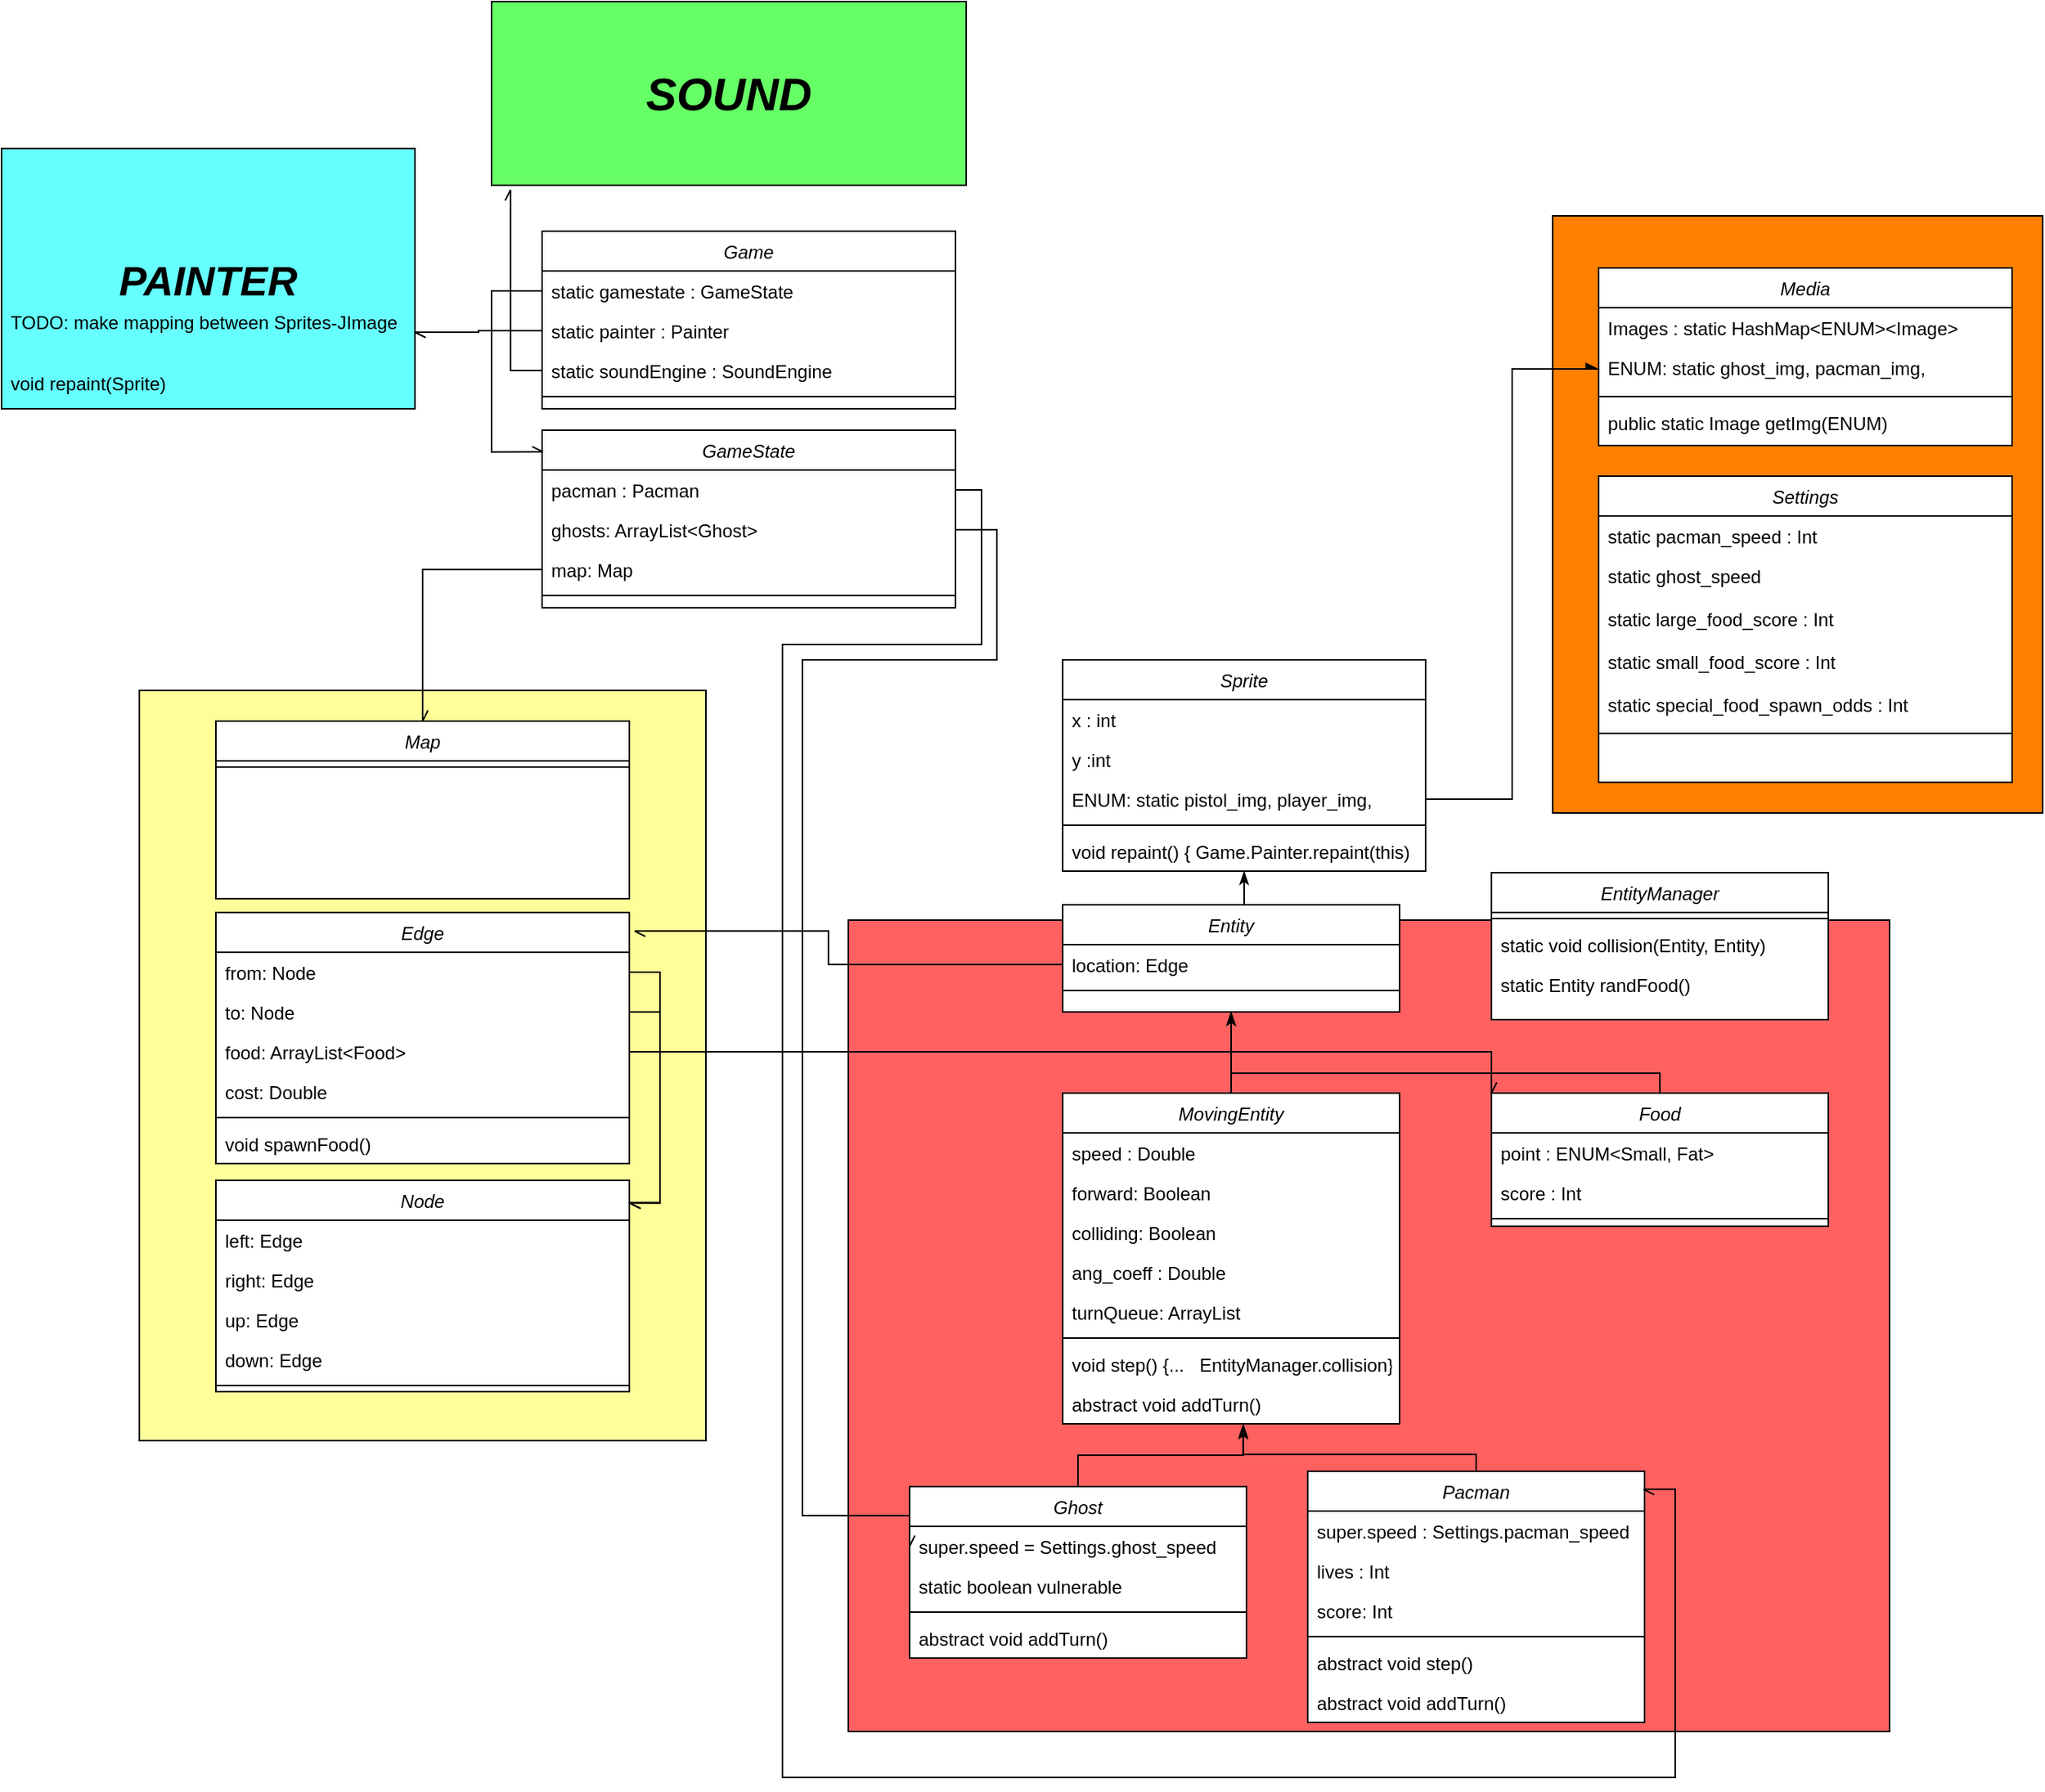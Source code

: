 <mxfile version="14.5.1" type="device"><diagram id="C5RBs43oDa-KdzZeNtuy" name="Page-1"><mxGraphModel dx="2500" dy="960" grid="1" gridSize="10" guides="1" tooltips="1" connect="1" arrows="1" fold="1" page="1" pageScale="1" pageWidth="827" pageHeight="1169" math="0" shadow="0"><root><mxCell id="WIyWlLk6GJQsqaUBKTNV-0"/><mxCell id="WIyWlLk6GJQsqaUBKTNV-1" parent="WIyWlLk6GJQsqaUBKTNV-0"/><mxCell id="W85MaR9uDIYMkd6QOl9E-99" value="" style="rounded=0;whiteSpace=wrap;html=1;fillColor=#FF8000;" parent="WIyWlLk6GJQsqaUBKTNV-1" vertex="1"><mxGeometry x="693" y="170" width="320" height="390" as="geometry"/></mxCell><mxCell id="W85MaR9uDIYMkd6QOl9E-98" value="" style="rounded=0;whiteSpace=wrap;html=1;fillColor=#FF6161;" parent="WIyWlLk6GJQsqaUBKTNV-1" vertex="1"><mxGeometry x="233" y="630" width="680" height="530" as="geometry"/></mxCell><mxCell id="W85MaR9uDIYMkd6QOl9E-97" value="" style="rounded=0;whiteSpace=wrap;html=1;fillColor=#FFFF99;" parent="WIyWlLk6GJQsqaUBKTNV-1" vertex="1"><mxGeometry x="-230" y="480" width="370" height="490" as="geometry"/></mxCell><mxCell id="W85MaR9uDIYMkd6QOl9E-0" value="Sprite" style="swimlane;fontStyle=2;align=center;verticalAlign=top;childLayout=stackLayout;horizontal=1;startSize=26;horizontalStack=0;resizeParent=1;resizeLast=0;collapsible=1;marginBottom=0;rounded=0;shadow=0;strokeWidth=1;swimlaneFillColor=#ffffff;" parent="WIyWlLk6GJQsqaUBKTNV-1" vertex="1"><mxGeometry x="373" y="460" width="237" height="138" as="geometry"><mxRectangle x="230" y="140" width="160" height="26" as="alternateBounds"/></mxGeometry></mxCell><mxCell id="W85MaR9uDIYMkd6QOl9E-1" value="x : int" style="text;align=left;verticalAlign=top;spacingLeft=4;spacingRight=4;overflow=hidden;rotatable=0;points=[[0,0.5],[1,0.5]];portConstraint=eastwest;" parent="W85MaR9uDIYMkd6QOl9E-0" vertex="1"><mxGeometry y="26" width="237" height="26" as="geometry"/></mxCell><mxCell id="W85MaR9uDIYMkd6QOl9E-2" value="y :int" style="text;align=left;verticalAlign=top;spacingLeft=4;spacingRight=4;overflow=hidden;rotatable=0;points=[[0,0.5],[1,0.5]];portConstraint=eastwest;rounded=0;shadow=0;html=0;" parent="W85MaR9uDIYMkd6QOl9E-0" vertex="1"><mxGeometry y="52" width="237" height="26" as="geometry"/></mxCell><mxCell id="W85MaR9uDIYMkd6QOl9E-3" value="ENUM: static pistol_img, player_img," style="text;align=left;verticalAlign=top;spacingLeft=4;spacingRight=4;overflow=hidden;rotatable=0;points=[[0,0.5],[1,0.5]];portConstraint=eastwest;rounded=0;shadow=0;html=0;" parent="W85MaR9uDIYMkd6QOl9E-0" vertex="1"><mxGeometry y="78" width="237" height="26" as="geometry"/></mxCell><mxCell id="RzoDyaxIPdQBZlChdOhT-20" value="" style="line;html=1;strokeWidth=1;align=left;verticalAlign=middle;spacingTop=-1;spacingLeft=3;spacingRight=3;rotatable=0;labelPosition=right;points=[];portConstraint=eastwest;" vertex="1" parent="W85MaR9uDIYMkd6QOl9E-0"><mxGeometry y="104" width="237" height="8" as="geometry"/></mxCell><mxCell id="RzoDyaxIPdQBZlChdOhT-21" value="void repaint() { Game.Painter.repaint(this)  }" style="text;align=left;verticalAlign=top;spacingLeft=4;spacingRight=4;overflow=hidden;rotatable=0;points=[[0,0.5],[1,0.5]];portConstraint=eastwest;rounded=0;shadow=0;html=0;" vertex="1" parent="W85MaR9uDIYMkd6QOl9E-0"><mxGeometry y="112" width="237" height="26" as="geometry"/></mxCell><mxCell id="W85MaR9uDIYMkd6QOl9E-4" value="Media" style="swimlane;fontStyle=2;align=center;verticalAlign=top;childLayout=stackLayout;horizontal=1;startSize=26;horizontalStack=0;resizeParent=1;resizeLast=0;collapsible=1;marginBottom=0;rounded=0;shadow=0;strokeWidth=1;swimlaneFillColor=#ffffff;" parent="WIyWlLk6GJQsqaUBKTNV-1" vertex="1"><mxGeometry x="723" y="204" width="270" height="116" as="geometry"><mxRectangle x="230" y="140" width="160" height="26" as="alternateBounds"/></mxGeometry></mxCell><mxCell id="W85MaR9uDIYMkd6QOl9E-5" value="Images : static HashMap&lt;ENUM&gt;&lt;Image&gt;" style="text;align=left;verticalAlign=top;spacingLeft=4;spacingRight=4;overflow=hidden;rotatable=0;points=[[0,0.5],[1,0.5]];portConstraint=eastwest;" parent="W85MaR9uDIYMkd6QOl9E-4" vertex="1"><mxGeometry y="26" width="270" height="26" as="geometry"/></mxCell><mxCell id="W85MaR9uDIYMkd6QOl9E-6" value="ENUM: static ghost_img, pacman_img," style="text;align=left;verticalAlign=top;spacingLeft=4;spacingRight=4;overflow=hidden;rotatable=0;points=[[0,0.5],[1,0.5]];portConstraint=eastwest;rounded=0;shadow=0;html=0;" parent="W85MaR9uDIYMkd6QOl9E-4" vertex="1"><mxGeometry y="52" width="270" height="28" as="geometry"/></mxCell><mxCell id="W85MaR9uDIYMkd6QOl9E-7" value="" style="line;html=1;strokeWidth=1;align=left;verticalAlign=middle;spacingTop=-1;spacingLeft=3;spacingRight=3;rotatable=0;labelPosition=right;points=[];portConstraint=eastwest;" parent="W85MaR9uDIYMkd6QOl9E-4" vertex="1"><mxGeometry y="80" width="270" height="8" as="geometry"/></mxCell><mxCell id="W85MaR9uDIYMkd6QOl9E-8" value="public static Image getImg(ENUM)" style="text;align=left;verticalAlign=top;spacingLeft=4;spacingRight=4;overflow=hidden;rotatable=0;points=[[0,0.5],[1,0.5]];portConstraint=eastwest;rounded=0;shadow=0;html=0;" parent="W85MaR9uDIYMkd6QOl9E-4" vertex="1"><mxGeometry y="88" width="270" height="28" as="geometry"/></mxCell><mxCell id="W85MaR9uDIYMkd6QOl9E-36" style="edgeStyle=orthogonalEdgeStyle;rounded=0;orthogonalLoop=1;jettySize=auto;html=1;exitX=0.5;exitY=0;exitDx=0;exitDy=0;entryX=0.5;entryY=1;entryDx=0;entryDy=0;endArrow=classicThin;endFill=1;" parent="WIyWlLk6GJQsqaUBKTNV-1" source="W85MaR9uDIYMkd6QOl9E-44" target="W85MaR9uDIYMkd6QOl9E-0" edge="1"><mxGeometry relative="1" as="geometry"/></mxCell><mxCell id="W85MaR9uDIYMkd6QOl9E-47" style="edgeStyle=orthogonalEdgeStyle;rounded=0;orthogonalLoop=1;jettySize=auto;html=1;exitX=0.5;exitY=0;exitDx=0;exitDy=0;entryX=0.5;entryY=1;entryDx=0;entryDy=0;endArrow=classicThin;endFill=1;" parent="WIyWlLk6GJQsqaUBKTNV-1" source="W85MaR9uDIYMkd6QOl9E-9" target="W85MaR9uDIYMkd6QOl9E-44" edge="1"><mxGeometry relative="1" as="geometry"/></mxCell><mxCell id="W85MaR9uDIYMkd6QOl9E-9" value="MovingEntity" style="swimlane;fontStyle=2;align=center;verticalAlign=top;childLayout=stackLayout;horizontal=1;startSize=26;horizontalStack=0;resizeParent=1;resizeLast=0;collapsible=1;marginBottom=0;rounded=0;shadow=0;strokeWidth=1;fillColor=#FFFFFF;swimlaneFillColor=#ffffff;" parent="WIyWlLk6GJQsqaUBKTNV-1" vertex="1"><mxGeometry x="373" y="743" width="220" height="216" as="geometry"><mxRectangle x="230" y="140" width="160" height="26" as="alternateBounds"/></mxGeometry></mxCell><mxCell id="W85MaR9uDIYMkd6QOl9E-29" value="speed : Double" style="text;align=left;verticalAlign=top;spacingLeft=4;spacingRight=4;overflow=hidden;rotatable=0;points=[[0,0.5],[1,0.5]];portConstraint=eastwest;" parent="W85MaR9uDIYMkd6QOl9E-9" vertex="1"><mxGeometry y="26" width="220" height="26" as="geometry"/></mxCell><mxCell id="W85MaR9uDIYMkd6QOl9E-93" value="forward: Boolean" style="text;align=left;verticalAlign=top;spacingLeft=4;spacingRight=4;overflow=hidden;rotatable=0;points=[[0,0.5],[1,0.5]];portConstraint=eastwest;" parent="W85MaR9uDIYMkd6QOl9E-9" vertex="1"><mxGeometry y="52" width="220" height="26" as="geometry"/></mxCell><mxCell id="RzoDyaxIPdQBZlChdOhT-8" value="colliding: Boolean" style="text;align=left;verticalAlign=top;spacingLeft=4;spacingRight=4;overflow=hidden;rotatable=0;points=[[0,0.5],[1,0.5]];portConstraint=eastwest;" vertex="1" parent="W85MaR9uDIYMkd6QOl9E-9"><mxGeometry y="78" width="220" height="26" as="geometry"/></mxCell><mxCell id="W85MaR9uDIYMkd6QOl9E-10" value="ang_coeff : Double" style="text;align=left;verticalAlign=top;spacingLeft=4;spacingRight=4;overflow=hidden;rotatable=0;points=[[0,0.5],[1,0.5]];portConstraint=eastwest;" parent="W85MaR9uDIYMkd6QOl9E-9" vertex="1"><mxGeometry y="104" width="220" height="26" as="geometry"/></mxCell><mxCell id="W85MaR9uDIYMkd6QOl9E-26" value="turnQueue: ArrayList" style="text;align=left;verticalAlign=top;spacingLeft=4;spacingRight=4;overflow=hidden;rotatable=0;points=[[0,0.5],[1,0.5]];portConstraint=eastwest;" parent="W85MaR9uDIYMkd6QOl9E-9" vertex="1"><mxGeometry y="130" width="220" height="26" as="geometry"/></mxCell><mxCell id="W85MaR9uDIYMkd6QOl9E-15" value="" style="line;html=1;strokeWidth=1;align=left;verticalAlign=middle;spacingTop=-1;spacingLeft=3;spacingRight=3;rotatable=0;labelPosition=right;points=[];portConstraint=eastwest;" parent="W85MaR9uDIYMkd6QOl9E-9" vertex="1"><mxGeometry y="156" width="220" height="8" as="geometry"/></mxCell><mxCell id="W85MaR9uDIYMkd6QOl9E-12" value="void step() {...   EntityManager.collision}" style="text;align=left;verticalAlign=top;spacingLeft=4;spacingRight=4;overflow=hidden;rotatable=0;points=[[0,0.5],[1,0.5]];portConstraint=eastwest;rounded=0;shadow=0;html=0;" parent="W85MaR9uDIYMkd6QOl9E-9" vertex="1"><mxGeometry y="164" width="220" height="26" as="geometry"/></mxCell><mxCell id="W85MaR9uDIYMkd6QOl9E-25" value="abstract void addTurn()" style="text;align=left;verticalAlign=top;spacingLeft=4;spacingRight=4;overflow=hidden;rotatable=0;points=[[0,0.5],[1,0.5]];portConstraint=eastwest;rounded=0;shadow=0;html=0;" parent="W85MaR9uDIYMkd6QOl9E-9" vertex="1"><mxGeometry y="190" width="220" height="26" as="geometry"/></mxCell><mxCell id="W85MaR9uDIYMkd6QOl9E-13" style="edgeStyle=orthogonalEdgeStyle;rounded=0;orthogonalLoop=1;jettySize=auto;html=1;exitX=1;exitY=0.5;exitDx=0;exitDy=0;entryX=0;entryY=0.5;entryDx=0;entryDy=0;endArrow=async;endFill=1;" parent="WIyWlLk6GJQsqaUBKTNV-1" source="W85MaR9uDIYMkd6QOl9E-3" target="W85MaR9uDIYMkd6QOl9E-6" edge="1"><mxGeometry relative="1" as="geometry"/></mxCell><mxCell id="W85MaR9uDIYMkd6QOl9E-34" style="edgeStyle=orthogonalEdgeStyle;rounded=0;orthogonalLoop=1;jettySize=auto;html=1;exitX=0.5;exitY=0;exitDx=0;exitDy=0;entryX=0.536;entryY=1.038;entryDx=0;entryDy=0;entryPerimeter=0;endArrow=classicThin;endFill=1;" parent="WIyWlLk6GJQsqaUBKTNV-1" source="W85MaR9uDIYMkd6QOl9E-17" target="W85MaR9uDIYMkd6QOl9E-25" edge="1"><mxGeometry relative="1" as="geometry"/></mxCell><mxCell id="W85MaR9uDIYMkd6QOl9E-17" value="Ghost" style="swimlane;fontStyle=2;align=center;verticalAlign=top;childLayout=stackLayout;horizontal=1;startSize=26;horizontalStack=0;resizeParent=1;resizeLast=0;collapsible=1;marginBottom=0;rounded=0;shadow=0;strokeWidth=1;swimlaneFillColor=#ffffff;" parent="WIyWlLk6GJQsqaUBKTNV-1" vertex="1"><mxGeometry x="273" y="1000" width="220" height="112" as="geometry"><mxRectangle x="230" y="140" width="160" height="26" as="alternateBounds"/></mxGeometry></mxCell><mxCell id="W85MaR9uDIYMkd6QOl9E-30" value="super.speed = Settings.ghost_speed" style="text;align=left;verticalAlign=top;spacingLeft=4;spacingRight=4;overflow=hidden;rotatable=0;points=[[0,0.5],[1,0.5]];portConstraint=eastwest;" parent="W85MaR9uDIYMkd6QOl9E-17" vertex="1"><mxGeometry y="26" width="220" height="26" as="geometry"/></mxCell><mxCell id="W85MaR9uDIYMkd6QOl9E-24" value="static boolean vulnerable" style="text;align=left;verticalAlign=top;spacingLeft=4;spacingRight=4;overflow=hidden;rotatable=0;points=[[0,0.5],[1,0.5]];portConstraint=eastwest;rounded=0;shadow=0;html=0;" parent="W85MaR9uDIYMkd6QOl9E-17" vertex="1"><mxGeometry y="52" width="220" height="26" as="geometry"/></mxCell><mxCell id="W85MaR9uDIYMkd6QOl9E-19" value="" style="line;html=1;strokeWidth=1;align=left;verticalAlign=middle;spacingTop=-1;spacingLeft=3;spacingRight=3;rotatable=0;labelPosition=right;points=[];portConstraint=eastwest;" parent="W85MaR9uDIYMkd6QOl9E-17" vertex="1"><mxGeometry y="78" width="220" height="8" as="geometry"/></mxCell><mxCell id="W85MaR9uDIYMkd6QOl9E-27" value="abstract void addTurn()" style="text;align=left;verticalAlign=top;spacingLeft=4;spacingRight=4;overflow=hidden;rotatable=0;points=[[0,0.5],[1,0.5]];portConstraint=eastwest;rounded=0;shadow=0;html=0;" parent="W85MaR9uDIYMkd6QOl9E-17" vertex="1"><mxGeometry y="86" width="220" height="26" as="geometry"/></mxCell><mxCell id="W85MaR9uDIYMkd6QOl9E-21" value="Pacman" style="swimlane;fontStyle=2;align=center;verticalAlign=top;childLayout=stackLayout;horizontal=1;startSize=26;horizontalStack=0;resizeParent=1;resizeLast=0;collapsible=1;marginBottom=0;rounded=0;shadow=0;strokeWidth=1;swimlaneFillColor=#ffffff;" parent="WIyWlLk6GJQsqaUBKTNV-1" vertex="1"><mxGeometry x="533" y="990" width="220" height="164" as="geometry"><mxRectangle x="230" y="140" width="160" height="26" as="alternateBounds"/></mxGeometry></mxCell><mxCell id="W85MaR9uDIYMkd6QOl9E-31" value="super.speed : Settings.pacman_speed" style="text;align=left;verticalAlign=top;spacingLeft=4;spacingRight=4;overflow=hidden;rotatable=0;points=[[0,0.5],[1,0.5]];portConstraint=eastwest;" parent="W85MaR9uDIYMkd6QOl9E-21" vertex="1"><mxGeometry y="26" width="220" height="26" as="geometry"/></mxCell><mxCell id="W85MaR9uDIYMkd6QOl9E-32" value="lives : Int" style="text;align=left;verticalAlign=top;spacingLeft=4;spacingRight=4;overflow=hidden;rotatable=0;points=[[0,0.5],[1,0.5]];portConstraint=eastwest;" parent="W85MaR9uDIYMkd6QOl9E-21" vertex="1"><mxGeometry y="52" width="220" height="26" as="geometry"/></mxCell><mxCell id="W85MaR9uDIYMkd6QOl9E-33" value="score: Int" style="text;align=left;verticalAlign=top;spacingLeft=4;spacingRight=4;overflow=hidden;rotatable=0;points=[[0,0.5],[1,0.5]];portConstraint=eastwest;" parent="W85MaR9uDIYMkd6QOl9E-21" vertex="1"><mxGeometry y="78" width="220" height="26" as="geometry"/></mxCell><mxCell id="W85MaR9uDIYMkd6QOl9E-22" value="" style="line;html=1;strokeWidth=1;align=left;verticalAlign=middle;spacingTop=-1;spacingLeft=3;spacingRight=3;rotatable=0;labelPosition=right;points=[];portConstraint=eastwest;" parent="W85MaR9uDIYMkd6QOl9E-21" vertex="1"><mxGeometry y="104" width="220" height="8" as="geometry"/></mxCell><mxCell id="W85MaR9uDIYMkd6QOl9E-23" value="abstract void step()" style="text;align=left;verticalAlign=top;spacingLeft=4;spacingRight=4;overflow=hidden;rotatable=0;points=[[0,0.5],[1,0.5]];portConstraint=eastwest;rounded=0;shadow=0;html=0;" parent="W85MaR9uDIYMkd6QOl9E-21" vertex="1"><mxGeometry y="112" width="220" height="26" as="geometry"/></mxCell><mxCell id="W85MaR9uDIYMkd6QOl9E-28" value="abstract void addTurn()" style="text;align=left;verticalAlign=top;spacingLeft=4;spacingRight=4;overflow=hidden;rotatable=0;points=[[0,0.5],[1,0.5]];portConstraint=eastwest;rounded=0;shadow=0;html=0;" parent="W85MaR9uDIYMkd6QOl9E-21" vertex="1"><mxGeometry y="138" width="220" height="26" as="geometry"/></mxCell><mxCell id="W85MaR9uDIYMkd6QOl9E-35" style="edgeStyle=orthogonalEdgeStyle;rounded=0;orthogonalLoop=1;jettySize=auto;html=1;exitX=0.5;exitY=0;exitDx=0;exitDy=0;entryX=0.536;entryY=1;entryDx=0;entryDy=0;entryPerimeter=0;endArrow=classicThin;endFill=1;" parent="WIyWlLk6GJQsqaUBKTNV-1" source="W85MaR9uDIYMkd6QOl9E-21" target="W85MaR9uDIYMkd6QOl9E-25" edge="1"><mxGeometry relative="1" as="geometry"><mxPoint x="443" y="760" as="sourcePoint"/><mxPoint x="550.92" y="714.988" as="targetPoint"/><Array as="points"><mxPoint x="643" y="979"/><mxPoint x="491" y="979"/></Array></mxGeometry></mxCell><mxCell id="W85MaR9uDIYMkd6QOl9E-37" value="EntityManager" style="swimlane;fontStyle=2;align=center;verticalAlign=top;childLayout=stackLayout;horizontal=1;startSize=26;horizontalStack=0;resizeParent=1;resizeLast=0;collapsible=1;marginBottom=0;rounded=0;shadow=0;strokeWidth=1;swimlaneFillColor=#ffffff;" parent="WIyWlLk6GJQsqaUBKTNV-1" vertex="1"><mxGeometry x="653" y="599" width="220" height="96" as="geometry"><mxRectangle x="230" y="140" width="160" height="26" as="alternateBounds"/></mxGeometry></mxCell><mxCell id="W85MaR9uDIYMkd6QOl9E-41" value="" style="line;html=1;strokeWidth=1;align=left;verticalAlign=middle;spacingTop=-1;spacingLeft=3;spacingRight=3;rotatable=0;labelPosition=right;points=[];portConstraint=eastwest;" parent="W85MaR9uDIYMkd6QOl9E-37" vertex="1"><mxGeometry y="26" width="220" height="8" as="geometry"/></mxCell><mxCell id="W85MaR9uDIYMkd6QOl9E-42" value="static void collision(Entity, Entity)" style="text;align=left;verticalAlign=top;spacingLeft=4;spacingRight=4;overflow=hidden;rotatable=0;points=[[0,0.5],[1,0.5]];portConstraint=eastwest;rounded=0;shadow=0;html=0;" parent="W85MaR9uDIYMkd6QOl9E-37" vertex="1"><mxGeometry y="34" width="220" height="26" as="geometry"/></mxCell><mxCell id="W85MaR9uDIYMkd6QOl9E-65" value="static Entity randFood()" style="text;align=left;verticalAlign=top;spacingLeft=4;spacingRight=4;overflow=hidden;rotatable=0;points=[[0,0.5],[1,0.5]];portConstraint=eastwest;rounded=0;shadow=0;html=0;" parent="W85MaR9uDIYMkd6QOl9E-37" vertex="1"><mxGeometry y="60" width="220" height="26" as="geometry"/></mxCell><mxCell id="W85MaR9uDIYMkd6QOl9E-44" value="Entity&#10;" style="swimlane;fontStyle=2;align=center;verticalAlign=top;childLayout=stackLayout;horizontal=1;startSize=26;horizontalStack=0;resizeParent=1;resizeLast=0;collapsible=1;marginBottom=0;rounded=0;shadow=0;strokeWidth=1;swimlaneFillColor=#ffffff;" parent="WIyWlLk6GJQsqaUBKTNV-1" vertex="1"><mxGeometry x="373" y="620" width="220" height="70" as="geometry"><mxRectangle x="230" y="140" width="160" height="26" as="alternateBounds"/></mxGeometry></mxCell><mxCell id="W85MaR9uDIYMkd6QOl9E-92" value="location: Edge" style="text;align=left;verticalAlign=top;spacingLeft=4;spacingRight=4;overflow=hidden;rotatable=0;points=[[0,0.5],[1,0.5]];portConstraint=eastwest;rounded=0;shadow=0;html=0;" parent="W85MaR9uDIYMkd6QOl9E-44" vertex="1"><mxGeometry y="26" width="220" height="26" as="geometry"/></mxCell><mxCell id="W85MaR9uDIYMkd6QOl9E-45" value="" style="line;html=1;strokeWidth=1;align=left;verticalAlign=middle;spacingTop=-1;spacingLeft=3;spacingRight=3;rotatable=0;labelPosition=right;points=[];portConstraint=eastwest;" parent="W85MaR9uDIYMkd6QOl9E-44" vertex="1"><mxGeometry y="52" width="220" height="8" as="geometry"/></mxCell><mxCell id="W85MaR9uDIYMkd6QOl9E-64" style="edgeStyle=orthogonalEdgeStyle;rounded=0;orthogonalLoop=1;jettySize=auto;html=1;exitX=0.5;exitY=0;exitDx=0;exitDy=0;entryX=0.5;entryY=1;entryDx=0;entryDy=0;endArrow=classicThin;endFill=1;" parent="WIyWlLk6GJQsqaUBKTNV-1" source="W85MaR9uDIYMkd6QOl9E-48" target="W85MaR9uDIYMkd6QOl9E-44" edge="1"><mxGeometry relative="1" as="geometry"><Array as="points"><mxPoint x="763" y="730"/><mxPoint x="483" y="730"/></Array></mxGeometry></mxCell><mxCell id="W85MaR9uDIYMkd6QOl9E-48" value="Food" style="swimlane;fontStyle=2;align=center;verticalAlign=top;childLayout=stackLayout;horizontal=1;startSize=26;horizontalStack=0;resizeParent=1;resizeLast=0;collapsible=1;marginBottom=0;rounded=0;shadow=0;strokeWidth=1;swimlaneFillColor=#ffffff;" parent="WIyWlLk6GJQsqaUBKTNV-1" vertex="1"><mxGeometry x="653" y="743" width="220" height="87" as="geometry"><mxRectangle x="230" y="140" width="160" height="26" as="alternateBounds"/></mxGeometry></mxCell><mxCell id="W85MaR9uDIYMkd6QOl9E-49" value="point : ENUM&lt;Small, Fat&gt;" style="text;align=left;verticalAlign=top;spacingLeft=4;spacingRight=4;overflow=hidden;rotatable=0;points=[[0,0.5],[1,0.5]];portConstraint=eastwest;" parent="W85MaR9uDIYMkd6QOl9E-48" vertex="1"><mxGeometry y="26" width="220" height="26" as="geometry"/></mxCell><mxCell id="W85MaR9uDIYMkd6QOl9E-50" value="score : Int" style="text;align=left;verticalAlign=top;spacingLeft=4;spacingRight=4;overflow=hidden;rotatable=0;points=[[0,0.5],[1,0.5]];portConstraint=eastwest;" parent="W85MaR9uDIYMkd6QOl9E-48" vertex="1"><mxGeometry y="52" width="220" height="26" as="geometry"/></mxCell><mxCell id="W85MaR9uDIYMkd6QOl9E-52" value="" style="line;html=1;strokeWidth=1;align=left;verticalAlign=middle;spacingTop=-1;spacingLeft=3;spacingRight=3;rotatable=0;labelPosition=right;points=[];portConstraint=eastwest;" parent="W85MaR9uDIYMkd6QOl9E-48" vertex="1"><mxGeometry y="78" width="220" height="8" as="geometry"/></mxCell><mxCell id="W85MaR9uDIYMkd6QOl9E-55" value="Settings" style="swimlane;fontStyle=2;align=center;verticalAlign=top;childLayout=stackLayout;horizontal=1;startSize=26;horizontalStack=0;resizeParent=1;resizeLast=0;collapsible=1;marginBottom=0;rounded=0;shadow=0;strokeWidth=1;swimlaneFillColor=#ffffff;" parent="WIyWlLk6GJQsqaUBKTNV-1" vertex="1"><mxGeometry x="723" y="340" width="270" height="200" as="geometry"><mxRectangle x="230" y="140" width="160" height="26" as="alternateBounds"/></mxGeometry></mxCell><mxCell id="W85MaR9uDIYMkd6QOl9E-56" value="static pacman_speed : Int" style="text;align=left;verticalAlign=top;spacingLeft=4;spacingRight=4;overflow=hidden;rotatable=0;points=[[0,0.5],[1,0.5]];portConstraint=eastwest;" parent="W85MaR9uDIYMkd6QOl9E-55" vertex="1"><mxGeometry y="26" width="270" height="26" as="geometry"/></mxCell><mxCell id="W85MaR9uDIYMkd6QOl9E-57" value="static ghost_speed" style="text;align=left;verticalAlign=top;spacingLeft=4;spacingRight=4;overflow=hidden;rotatable=0;points=[[0,0.5],[1,0.5]];portConstraint=eastwest;rounded=0;shadow=0;html=0;" parent="W85MaR9uDIYMkd6QOl9E-55" vertex="1"><mxGeometry y="52" width="270" height="28" as="geometry"/></mxCell><mxCell id="W85MaR9uDIYMkd6QOl9E-60" value="static large_food_score : Int" style="text;align=left;verticalAlign=top;spacingLeft=4;spacingRight=4;overflow=hidden;rotatable=0;points=[[0,0.5],[1,0.5]];portConstraint=eastwest;rounded=0;shadow=0;html=0;" parent="W85MaR9uDIYMkd6QOl9E-55" vertex="1"><mxGeometry y="80" width="270" height="28" as="geometry"/></mxCell><mxCell id="W85MaR9uDIYMkd6QOl9E-61" value="static small_food_score : Int" style="text;align=left;verticalAlign=top;spacingLeft=4;spacingRight=4;overflow=hidden;rotatable=0;points=[[0,0.5],[1,0.5]];portConstraint=eastwest;rounded=0;shadow=0;html=0;" parent="W85MaR9uDIYMkd6QOl9E-55" vertex="1"><mxGeometry y="108" width="270" height="28" as="geometry"/></mxCell><mxCell id="W85MaR9uDIYMkd6QOl9E-63" value="static special_food_spawn_odds : Int" style="text;align=left;verticalAlign=top;spacingLeft=4;spacingRight=4;overflow=hidden;rotatable=0;points=[[0,0.5],[1,0.5]];portConstraint=eastwest;rounded=0;shadow=0;html=0;" parent="W85MaR9uDIYMkd6QOl9E-55" vertex="1"><mxGeometry y="136" width="270" height="28" as="geometry"/></mxCell><mxCell id="W85MaR9uDIYMkd6QOl9E-58" value="" style="line;html=1;strokeWidth=1;align=left;verticalAlign=middle;spacingTop=-1;spacingLeft=3;spacingRight=3;rotatable=0;labelPosition=right;points=[];portConstraint=eastwest;" parent="W85MaR9uDIYMkd6QOl9E-55" vertex="1"><mxGeometry y="164" width="270" height="8" as="geometry"/></mxCell><mxCell id="W85MaR9uDIYMkd6QOl9E-70" value="Map" style="swimlane;fontStyle=2;align=center;verticalAlign=top;childLayout=stackLayout;horizontal=1;startSize=26;horizontalStack=0;resizeParent=1;resizeLast=0;collapsible=1;marginBottom=0;rounded=0;shadow=0;strokeWidth=1;swimlaneFillColor=#ffffff;" parent="WIyWlLk6GJQsqaUBKTNV-1" vertex="1"><mxGeometry x="-180" y="500" width="270" height="116" as="geometry"><mxRectangle x="-150" y="360" width="160" height="26" as="alternateBounds"/></mxGeometry></mxCell><mxCell id="W85MaR9uDIYMkd6QOl9E-73" value="" style="line;html=1;strokeWidth=1;align=left;verticalAlign=middle;spacingTop=-1;spacingLeft=3;spacingRight=3;rotatable=0;labelPosition=right;points=[];portConstraint=eastwest;" parent="W85MaR9uDIYMkd6QOl9E-70" vertex="1"><mxGeometry y="26" width="270" height="8" as="geometry"/></mxCell><mxCell id="W85MaR9uDIYMkd6QOl9E-75" value="GameState" style="swimlane;fontStyle=2;align=center;verticalAlign=top;childLayout=stackLayout;horizontal=1;startSize=26;horizontalStack=0;resizeParent=1;resizeLast=0;collapsible=1;marginBottom=0;rounded=0;shadow=0;strokeWidth=1;swimlaneFillColor=#ffffff;" parent="WIyWlLk6GJQsqaUBKTNV-1" vertex="1"><mxGeometry x="33" y="310" width="270" height="116" as="geometry"><mxRectangle x="230" y="140" width="160" height="26" as="alternateBounds"/></mxGeometry></mxCell><mxCell id="W85MaR9uDIYMkd6QOl9E-78" value="pacman : Pacman" style="text;align=left;verticalAlign=top;spacingLeft=4;spacingRight=4;overflow=hidden;rotatable=0;points=[[0,0.5],[1,0.5]];portConstraint=eastwest;" parent="W85MaR9uDIYMkd6QOl9E-75" vertex="1"><mxGeometry y="26" width="270" height="26" as="geometry"/></mxCell><mxCell id="W85MaR9uDIYMkd6QOl9E-79" value="ghosts: ArrayList&lt;Ghost&gt;" style="text;align=left;verticalAlign=top;spacingLeft=4;spacingRight=4;overflow=hidden;rotatable=0;points=[[0,0.5],[1,0.5]];portConstraint=eastwest;" parent="W85MaR9uDIYMkd6QOl9E-75" vertex="1"><mxGeometry y="52" width="270" height="26" as="geometry"/></mxCell><mxCell id="W85MaR9uDIYMkd6QOl9E-96" value="map: Map" style="text;align=left;verticalAlign=top;spacingLeft=4;spacingRight=4;overflow=hidden;rotatable=0;points=[[0,0.5],[1,0.5]];portConstraint=eastwest;" parent="W85MaR9uDIYMkd6QOl9E-75" vertex="1"><mxGeometry y="78" width="270" height="26" as="geometry"/></mxCell><mxCell id="W85MaR9uDIYMkd6QOl9E-76" value="" style="line;html=1;strokeWidth=1;align=left;verticalAlign=middle;spacingTop=-1;spacingLeft=3;spacingRight=3;rotatable=0;labelPosition=right;points=[];portConstraint=eastwest;" parent="W85MaR9uDIYMkd6QOl9E-75" vertex="1"><mxGeometry y="104" width="270" height="8" as="geometry"/></mxCell><mxCell id="W85MaR9uDIYMkd6QOl9E-80" value="Edge" style="swimlane;fontStyle=2;align=center;verticalAlign=top;childLayout=stackLayout;horizontal=1;startSize=26;horizontalStack=0;resizeParent=1;resizeLast=0;collapsible=1;marginBottom=0;rounded=0;shadow=0;strokeWidth=1;swimlaneFillColor=#ffffff;" parent="WIyWlLk6GJQsqaUBKTNV-1" vertex="1"><mxGeometry x="-180" y="625" width="270" height="164" as="geometry"><mxRectangle x="230" y="140" width="160" height="26" as="alternateBounds"/></mxGeometry></mxCell><mxCell id="W85MaR9uDIYMkd6QOl9E-89" value="from: Node" style="text;align=left;verticalAlign=top;spacingLeft=4;spacingRight=4;overflow=hidden;rotatable=0;points=[[0,0.5],[1,0.5]];portConstraint=eastwest;" parent="W85MaR9uDIYMkd6QOl9E-80" vertex="1"><mxGeometry y="26" width="270" height="26" as="geometry"/></mxCell><mxCell id="W85MaR9uDIYMkd6QOl9E-90" value="to: Node" style="text;align=left;verticalAlign=top;spacingLeft=4;spacingRight=4;overflow=hidden;rotatable=0;points=[[0,0.5],[1,0.5]];portConstraint=eastwest;" parent="W85MaR9uDIYMkd6QOl9E-80" vertex="1"><mxGeometry y="52" width="270" height="26" as="geometry"/></mxCell><mxCell id="W85MaR9uDIYMkd6QOl9E-91" value="food: ArrayList&lt;Food&gt;" style="text;align=left;verticalAlign=top;spacingLeft=4;spacingRight=4;overflow=hidden;rotatable=0;points=[[0,0.5],[1,0.5]];portConstraint=eastwest;" parent="W85MaR9uDIYMkd6QOl9E-80" vertex="1"><mxGeometry y="78" width="270" height="26" as="geometry"/></mxCell><mxCell id="W85MaR9uDIYMkd6QOl9E-95" value="cost: Double" style="text;align=left;verticalAlign=top;spacingLeft=4;spacingRight=4;overflow=hidden;rotatable=0;points=[[0,0.5],[1,0.5]];portConstraint=eastwest;" parent="W85MaR9uDIYMkd6QOl9E-80" vertex="1"><mxGeometry y="104" width="270" height="26" as="geometry"/></mxCell><mxCell id="W85MaR9uDIYMkd6QOl9E-81" value="" style="line;html=1;strokeWidth=1;align=left;verticalAlign=middle;spacingTop=-1;spacingLeft=3;spacingRight=3;rotatable=0;labelPosition=right;points=[];portConstraint=eastwest;" parent="W85MaR9uDIYMkd6QOl9E-80" vertex="1"><mxGeometry y="130" width="270" height="8" as="geometry"/></mxCell><mxCell id="W85MaR9uDIYMkd6QOl9E-94" value="void spawnFood()" style="text;align=left;verticalAlign=top;spacingLeft=4;spacingRight=4;overflow=hidden;rotatable=0;points=[[0,0.5],[1,0.5]];portConstraint=eastwest;" parent="W85MaR9uDIYMkd6QOl9E-80" vertex="1"><mxGeometry y="138" width="270" height="26" as="geometry"/></mxCell><mxCell id="W85MaR9uDIYMkd6QOl9E-82" value="Node" style="swimlane;fontStyle=2;align=center;verticalAlign=top;childLayout=stackLayout;horizontal=1;startSize=26;horizontalStack=0;resizeParent=1;resizeLast=0;collapsible=1;marginBottom=0;rounded=0;shadow=0;strokeWidth=1;swimlaneFillColor=#ffffff;" parent="WIyWlLk6GJQsqaUBKTNV-1" vertex="1"><mxGeometry x="-180" y="800" width="270" height="138" as="geometry"><mxRectangle x="230" y="140" width="160" height="26" as="alternateBounds"/></mxGeometry></mxCell><mxCell id="W85MaR9uDIYMkd6QOl9E-85" value="left: Edge" style="text;align=left;verticalAlign=top;spacingLeft=4;spacingRight=4;overflow=hidden;rotatable=0;points=[[0,0.5],[1,0.5]];portConstraint=eastwest;" parent="W85MaR9uDIYMkd6QOl9E-82" vertex="1"><mxGeometry y="26" width="270" height="26" as="geometry"/></mxCell><mxCell id="W85MaR9uDIYMkd6QOl9E-86" value="right: Edge" style="text;align=left;verticalAlign=top;spacingLeft=4;spacingRight=4;overflow=hidden;rotatable=0;points=[[0,0.5],[1,0.5]];portConstraint=eastwest;" parent="W85MaR9uDIYMkd6QOl9E-82" vertex="1"><mxGeometry y="52" width="270" height="26" as="geometry"/></mxCell><mxCell id="W85MaR9uDIYMkd6QOl9E-87" value="up: Edge" style="text;align=left;verticalAlign=top;spacingLeft=4;spacingRight=4;overflow=hidden;rotatable=0;points=[[0,0.5],[1,0.5]];portConstraint=eastwest;" parent="W85MaR9uDIYMkd6QOl9E-82" vertex="1"><mxGeometry y="78" width="270" height="26" as="geometry"/></mxCell><mxCell id="W85MaR9uDIYMkd6QOl9E-88" value="down: Edge" style="text;align=left;verticalAlign=top;spacingLeft=4;spacingRight=4;overflow=hidden;rotatable=0;points=[[0,0.5],[1,0.5]];portConstraint=eastwest;" parent="W85MaR9uDIYMkd6QOl9E-82" vertex="1"><mxGeometry y="104" width="270" height="26" as="geometry"/></mxCell><mxCell id="W85MaR9uDIYMkd6QOl9E-83" value="" style="line;html=1;strokeWidth=1;align=left;verticalAlign=middle;spacingTop=-1;spacingLeft=3;spacingRight=3;rotatable=0;labelPosition=right;points=[];portConstraint=eastwest;" parent="W85MaR9uDIYMkd6QOl9E-82" vertex="1"><mxGeometry y="130" width="270" height="8" as="geometry"/></mxCell><mxCell id="RzoDyaxIPdQBZlChdOhT-0" style="edgeStyle=orthogonalEdgeStyle;rounded=0;orthogonalLoop=1;jettySize=auto;html=1;exitX=1;exitY=0.5;exitDx=0;exitDy=0;entryX=0;entryY=0;entryDx=0;entryDy=0;endArrow=openAsync;endFill=0;" edge="1" parent="WIyWlLk6GJQsqaUBKTNV-1" source="W85MaR9uDIYMkd6QOl9E-91" target="W85MaR9uDIYMkd6QOl9E-48"><mxGeometry relative="1" as="geometry"/></mxCell><mxCell id="RzoDyaxIPdQBZlChdOhT-1" style="edgeStyle=orthogonalEdgeStyle;rounded=0;orthogonalLoop=1;jettySize=auto;html=1;exitX=1;exitY=0.5;exitDx=0;exitDy=0;entryX=0.998;entryY=0.105;entryDx=0;entryDy=0;entryPerimeter=0;endArrow=openAsync;endFill=0;" edge="1" parent="WIyWlLk6GJQsqaUBKTNV-1" source="W85MaR9uDIYMkd6QOl9E-89" target="W85MaR9uDIYMkd6QOl9E-82"><mxGeometry relative="1" as="geometry"/></mxCell><mxCell id="RzoDyaxIPdQBZlChdOhT-2" style="edgeStyle=orthogonalEdgeStyle;rounded=0;orthogonalLoop=1;jettySize=auto;html=1;exitX=1;exitY=0.5;exitDx=0;exitDy=0;entryX=1.002;entryY=0.108;entryDx=0;entryDy=0;entryPerimeter=0;endArrow=openAsync;endFill=0;" edge="1" parent="WIyWlLk6GJQsqaUBKTNV-1" source="W85MaR9uDIYMkd6QOl9E-90" target="W85MaR9uDIYMkd6QOl9E-82"><mxGeometry relative="1" as="geometry"/></mxCell><mxCell id="RzoDyaxIPdQBZlChdOhT-3" style="edgeStyle=orthogonalEdgeStyle;rounded=0;orthogonalLoop=1;jettySize=auto;html=1;exitX=1;exitY=0.5;exitDx=0;exitDy=0;entryX=0.997;entryY=0.072;entryDx=0;entryDy=0;entryPerimeter=0;endArrow=openAsync;endFill=0;" edge="1" parent="WIyWlLk6GJQsqaUBKTNV-1" source="W85MaR9uDIYMkd6QOl9E-78" target="W85MaR9uDIYMkd6QOl9E-21"><mxGeometry relative="1" as="geometry"><Array as="points"><mxPoint x="320" y="349"/><mxPoint x="320" y="450"/><mxPoint x="190" y="450"/><mxPoint x="190" y="1190"/><mxPoint x="773" y="1190"/><mxPoint x="773" y="1002"/></Array></mxGeometry></mxCell><mxCell id="RzoDyaxIPdQBZlChdOhT-4" style="edgeStyle=orthogonalEdgeStyle;rounded=0;orthogonalLoop=1;jettySize=auto;html=1;exitX=1;exitY=0.5;exitDx=0;exitDy=0;entryX=0;entryY=0.5;entryDx=0;entryDy=0;endArrow=openAsync;endFill=0;" edge="1" parent="WIyWlLk6GJQsqaUBKTNV-1" source="W85MaR9uDIYMkd6QOl9E-79" target="W85MaR9uDIYMkd6QOl9E-30"><mxGeometry relative="1" as="geometry"><Array as="points"><mxPoint x="330" y="375"/><mxPoint x="330" y="460"/><mxPoint x="203" y="460"/><mxPoint x="203" y="1019"/><mxPoint x="273" y="1019"/></Array></mxGeometry></mxCell><mxCell id="RzoDyaxIPdQBZlChdOhT-5" style="edgeStyle=orthogonalEdgeStyle;rounded=0;orthogonalLoop=1;jettySize=auto;html=1;exitX=0;exitY=0.5;exitDx=0;exitDy=0;entryX=0.5;entryY=0;entryDx=0;entryDy=0;endArrow=openAsync;endFill=0;" edge="1" parent="WIyWlLk6GJQsqaUBKTNV-1" source="W85MaR9uDIYMkd6QOl9E-96" target="W85MaR9uDIYMkd6QOl9E-70"><mxGeometry relative="1" as="geometry"/></mxCell><mxCell id="RzoDyaxIPdQBZlChdOhT-6" style="edgeStyle=orthogonalEdgeStyle;rounded=0;orthogonalLoop=1;jettySize=auto;html=1;exitX=0;exitY=0.5;exitDx=0;exitDy=0;entryX=1.013;entryY=0.074;entryDx=0;entryDy=0;entryPerimeter=0;endArrow=openAsync;endFill=0;" edge="1" parent="WIyWlLk6GJQsqaUBKTNV-1" source="W85MaR9uDIYMkd6QOl9E-92" target="W85MaR9uDIYMkd6QOl9E-80"><mxGeometry relative="1" as="geometry"><Array as="points"><mxPoint x="220" y="659"/><mxPoint x="220" y="637"/></Array></mxGeometry></mxCell><mxCell id="RzoDyaxIPdQBZlChdOhT-9" value="&lt;font style=&quot;font-size: 30px;&quot;&gt;SOUND&lt;/font&gt;" style="rounded=0;whiteSpace=wrap;html=1;fillColor=#66FF66;fontStyle=3;horizontal=1;fontSize=30;" vertex="1" parent="WIyWlLk6GJQsqaUBKTNV-1"><mxGeometry y="30" width="310" height="120" as="geometry"/></mxCell><mxCell id="RzoDyaxIPdQBZlChdOhT-22" value="" style="group" vertex="1" connectable="0" parent="WIyWlLk6GJQsqaUBKTNV-1"><mxGeometry x="-320" y="126" width="270" height="170" as="geometry"/></mxCell><mxCell id="RzoDyaxIPdQBZlChdOhT-10" value="&lt;font style=&quot;font-size: 27px&quot;&gt;PAINTER&lt;br&gt;&lt;/font&gt;" style="rounded=0;whiteSpace=wrap;html=1;fillColor=#66FFFF;fontStyle=3;horizontal=1;labelBackgroundColor=none;fontSize=30;" vertex="1" parent="RzoDyaxIPdQBZlChdOhT-22"><mxGeometry width="270" height="170" as="geometry"/></mxCell><mxCell id="RzoDyaxIPdQBZlChdOhT-11" value="TODO: make mapping between Sprites-JImage" style="text;align=left;verticalAlign=top;spacingLeft=4;spacingRight=4;overflow=hidden;rotatable=0;points=[[0,0.5],[1,0.5]];portConstraint=eastwest;" vertex="1" parent="RzoDyaxIPdQBZlChdOhT-22"><mxGeometry y="100" width="270" height="40" as="geometry"/></mxCell><mxCell id="RzoDyaxIPdQBZlChdOhT-19" value="void repaint(Sprite)" style="text;align=left;verticalAlign=top;spacingLeft=4;spacingRight=4;overflow=hidden;rotatable=0;points=[[0,0.5],[1,0.5]];portConstraint=eastwest;rounded=0;shadow=0;html=0;" vertex="1" parent="RzoDyaxIPdQBZlChdOhT-22"><mxGeometry y="140" width="220" height="26" as="geometry"/></mxCell><mxCell id="RzoDyaxIPdQBZlChdOhT-23" value="Game" style="swimlane;fontStyle=2;align=center;verticalAlign=top;childLayout=stackLayout;horizontal=1;startSize=26;horizontalStack=0;resizeParent=1;resizeLast=0;collapsible=1;marginBottom=0;rounded=0;shadow=0;strokeWidth=1;swimlaneFillColor=#ffffff;" vertex="1" parent="WIyWlLk6GJQsqaUBKTNV-1"><mxGeometry x="33" y="180" width="270" height="116" as="geometry"><mxRectangle x="230" y="140" width="160" height="26" as="alternateBounds"/></mxGeometry></mxCell><mxCell id="RzoDyaxIPdQBZlChdOhT-24" value="static gamestate : GameState" style="text;align=left;verticalAlign=top;spacingLeft=4;spacingRight=4;overflow=hidden;rotatable=0;points=[[0,0.5],[1,0.5]];portConstraint=eastwest;" vertex="1" parent="RzoDyaxIPdQBZlChdOhT-23"><mxGeometry y="26" width="270" height="26" as="geometry"/></mxCell><mxCell id="RzoDyaxIPdQBZlChdOhT-25" value="static painter : Painter" style="text;align=left;verticalAlign=top;spacingLeft=4;spacingRight=4;overflow=hidden;rotatable=0;points=[[0,0.5],[1,0.5]];portConstraint=eastwest;" vertex="1" parent="RzoDyaxIPdQBZlChdOhT-23"><mxGeometry y="52" width="270" height="26" as="geometry"/></mxCell><mxCell id="RzoDyaxIPdQBZlChdOhT-26" value="static soundEngine : SoundEngine" style="text;align=left;verticalAlign=top;spacingLeft=4;spacingRight=4;overflow=hidden;rotatable=0;points=[[0,0.5],[1,0.5]];portConstraint=eastwest;" vertex="1" parent="RzoDyaxIPdQBZlChdOhT-23"><mxGeometry y="78" width="270" height="26" as="geometry"/></mxCell><mxCell id="RzoDyaxIPdQBZlChdOhT-27" value="" style="line;html=1;strokeWidth=1;align=left;verticalAlign=middle;spacingTop=-1;spacingLeft=3;spacingRight=3;rotatable=0;labelPosition=right;points=[];portConstraint=eastwest;" vertex="1" parent="RzoDyaxIPdQBZlChdOhT-23"><mxGeometry y="104" width="270" height="8" as="geometry"/></mxCell><mxCell id="RzoDyaxIPdQBZlChdOhT-28" style="edgeStyle=orthogonalEdgeStyle;rounded=0;orthogonalLoop=1;jettySize=auto;html=1;exitX=0;exitY=0.5;exitDx=0;exitDy=0;entryX=0.002;entryY=0.122;entryDx=0;entryDy=0;entryPerimeter=0;endArrow=openAsync;endFill=0;fontSize=30;" edge="1" parent="WIyWlLk6GJQsqaUBKTNV-1" source="RzoDyaxIPdQBZlChdOhT-24" target="W85MaR9uDIYMkd6QOl9E-75"><mxGeometry relative="1" as="geometry"><Array as="points"><mxPoint y="219"/><mxPoint y="324"/></Array></mxGeometry></mxCell><mxCell id="RzoDyaxIPdQBZlChdOhT-29" style="edgeStyle=orthogonalEdgeStyle;rounded=0;orthogonalLoop=1;jettySize=auto;html=1;exitX=0;exitY=0.5;exitDx=0;exitDy=0;entryX=1;entryY=0.5;entryDx=0;entryDy=0;endArrow=openAsync;endFill=0;fontSize=30;" edge="1" parent="WIyWlLk6GJQsqaUBKTNV-1" source="RzoDyaxIPdQBZlChdOhT-25" target="RzoDyaxIPdQBZlChdOhT-11"><mxGeometry relative="1" as="geometry"/></mxCell><mxCell id="RzoDyaxIPdQBZlChdOhT-30" style="edgeStyle=orthogonalEdgeStyle;rounded=0;orthogonalLoop=1;jettySize=auto;html=1;exitX=0;exitY=0.5;exitDx=0;exitDy=0;entryX=0.04;entryY=1.025;entryDx=0;entryDy=0;entryPerimeter=0;endArrow=openAsync;endFill=0;fontSize=30;" edge="1" parent="WIyWlLk6GJQsqaUBKTNV-1" source="RzoDyaxIPdQBZlChdOhT-26" target="RzoDyaxIPdQBZlChdOhT-9"><mxGeometry relative="1" as="geometry"/></mxCell></root></mxGraphModel></diagram></mxfile>